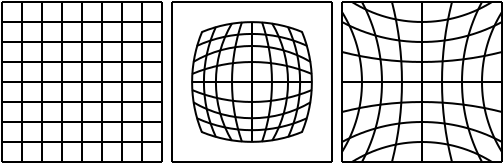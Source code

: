 <?xml version="1.0" encoding="UTF-8"?>
<dia:diagram xmlns:dia="http://www.lysator.liu.se/~alla/dia/">
  <dia:layer name="Background" visible="true">
    <dia:object type="Standard - Line" version="0" id="O0">
      <dia:attribute name="obj_pos">
        <dia:point val="6.5,6"/>
      </dia:attribute>
      <dia:attribute name="obj_bb">
        <dia:rectangle val="6.45,5.95;6.55,14.05"/>
      </dia:attribute>
      <dia:attribute name="conn_endpoints">
        <dia:point val="6.5,6"/>
        <dia:point val="6.5,14"/>
      </dia:attribute>
      <dia:attribute name="numcp">
        <dia:int val="1"/>
      </dia:attribute>
    </dia:object>
    <dia:object type="Standard - Line" version="0" id="O1">
      <dia:attribute name="obj_pos">
        <dia:point val="7.5,6"/>
      </dia:attribute>
      <dia:attribute name="obj_bb">
        <dia:rectangle val="7.45,5.95;7.55,14.05"/>
      </dia:attribute>
      <dia:attribute name="conn_endpoints">
        <dia:point val="7.5,6"/>
        <dia:point val="7.5,14"/>
      </dia:attribute>
      <dia:attribute name="numcp">
        <dia:int val="1"/>
      </dia:attribute>
    </dia:object>
    <dia:object type="Standard - Line" version="0" id="O2">
      <dia:attribute name="obj_pos">
        <dia:point val="8.5,6"/>
      </dia:attribute>
      <dia:attribute name="obj_bb">
        <dia:rectangle val="8.45,5.95;8.55,14.05"/>
      </dia:attribute>
      <dia:attribute name="conn_endpoints">
        <dia:point val="8.5,6"/>
        <dia:point val="8.5,14"/>
      </dia:attribute>
      <dia:attribute name="numcp">
        <dia:int val="1"/>
      </dia:attribute>
    </dia:object>
    <dia:object type="Standard - Line" version="0" id="O3">
      <dia:attribute name="obj_pos">
        <dia:point val="9.5,6"/>
      </dia:attribute>
      <dia:attribute name="obj_bb">
        <dia:rectangle val="9.45,5.95;9.55,14.05"/>
      </dia:attribute>
      <dia:attribute name="conn_endpoints">
        <dia:point val="9.5,6"/>
        <dia:point val="9.5,14"/>
      </dia:attribute>
      <dia:attribute name="numcp">
        <dia:int val="1"/>
      </dia:attribute>
    </dia:object>
    <dia:object type="Standard - Line" version="0" id="O4">
      <dia:attribute name="obj_pos">
        <dia:point val="10.5,6"/>
      </dia:attribute>
      <dia:attribute name="obj_bb">
        <dia:rectangle val="10.45,5.95;10.55,14.05"/>
      </dia:attribute>
      <dia:attribute name="conn_endpoints">
        <dia:point val="10.5,6"/>
        <dia:point val="10.5,14"/>
      </dia:attribute>
      <dia:attribute name="numcp">
        <dia:int val="1"/>
      </dia:attribute>
      <dia:connections>
        <dia:connection handle="0" to="O8" connection="0"/>
        <dia:connection handle="1" to="O16" connection="0"/>
      </dia:connections>
    </dia:object>
    <dia:object type="Standard - Line" version="0" id="O5">
      <dia:attribute name="obj_pos">
        <dia:point val="11.5,6"/>
      </dia:attribute>
      <dia:attribute name="obj_bb">
        <dia:rectangle val="11.45,5.95;11.55,14.05"/>
      </dia:attribute>
      <dia:attribute name="conn_endpoints">
        <dia:point val="11.5,6"/>
        <dia:point val="11.5,14"/>
      </dia:attribute>
      <dia:attribute name="numcp">
        <dia:int val="1"/>
      </dia:attribute>
    </dia:object>
    <dia:object type="Standard - Line" version="0" id="O6">
      <dia:attribute name="obj_pos">
        <dia:point val="12.5,6"/>
      </dia:attribute>
      <dia:attribute name="obj_bb">
        <dia:rectangle val="12.45,5.95;12.55,14.05"/>
      </dia:attribute>
      <dia:attribute name="conn_endpoints">
        <dia:point val="12.5,6"/>
        <dia:point val="12.5,14"/>
      </dia:attribute>
      <dia:attribute name="numcp">
        <dia:int val="1"/>
      </dia:attribute>
    </dia:object>
    <dia:object type="Standard - Line" version="0" id="O7">
      <dia:attribute name="obj_pos">
        <dia:point val="13.5,6"/>
      </dia:attribute>
      <dia:attribute name="obj_bb">
        <dia:rectangle val="13.45,5.95;13.55,14.05"/>
      </dia:attribute>
      <dia:attribute name="conn_endpoints">
        <dia:point val="13.5,6"/>
        <dia:point val="13.5,14"/>
      </dia:attribute>
      <dia:attribute name="numcp">
        <dia:int val="1"/>
      </dia:attribute>
    </dia:object>
    <dia:object type="Standard - Line" version="0" id="O8">
      <dia:attribute name="obj_pos">
        <dia:point val="6.5,6"/>
      </dia:attribute>
      <dia:attribute name="obj_bb">
        <dia:rectangle val="6.45,5.95;14.55,6.05"/>
      </dia:attribute>
      <dia:attribute name="conn_endpoints">
        <dia:point val="6.5,6"/>
        <dia:point val="14.5,6"/>
      </dia:attribute>
      <dia:attribute name="numcp">
        <dia:int val="1"/>
      </dia:attribute>
    </dia:object>
    <dia:object type="Standard - Line" version="0" id="O9">
      <dia:attribute name="obj_pos">
        <dia:point val="6.5,7"/>
      </dia:attribute>
      <dia:attribute name="obj_bb">
        <dia:rectangle val="6.45,6.95;14.55,7.05"/>
      </dia:attribute>
      <dia:attribute name="conn_endpoints">
        <dia:point val="6.5,7"/>
        <dia:point val="14.5,7"/>
      </dia:attribute>
      <dia:attribute name="numcp">
        <dia:int val="1"/>
      </dia:attribute>
    </dia:object>
    <dia:object type="Standard - Line" version="0" id="O10">
      <dia:attribute name="obj_pos">
        <dia:point val="6.5,8"/>
      </dia:attribute>
      <dia:attribute name="obj_bb">
        <dia:rectangle val="6.45,7.95;14.55,8.05"/>
      </dia:attribute>
      <dia:attribute name="conn_endpoints">
        <dia:point val="6.5,8"/>
        <dia:point val="14.5,8"/>
      </dia:attribute>
      <dia:attribute name="numcp">
        <dia:int val="1"/>
      </dia:attribute>
    </dia:object>
    <dia:object type="Standard - Line" version="0" id="O11">
      <dia:attribute name="obj_pos">
        <dia:point val="6.5,9"/>
      </dia:attribute>
      <dia:attribute name="obj_bb">
        <dia:rectangle val="6.45,8.95;14.55,9.05"/>
      </dia:attribute>
      <dia:attribute name="conn_endpoints">
        <dia:point val="6.5,9"/>
        <dia:point val="14.5,9"/>
      </dia:attribute>
      <dia:attribute name="numcp">
        <dia:int val="1"/>
      </dia:attribute>
    </dia:object>
    <dia:object type="Standard - Line" version="0" id="O12">
      <dia:attribute name="obj_pos">
        <dia:point val="14.5,10"/>
      </dia:attribute>
      <dia:attribute name="obj_bb">
        <dia:rectangle val="6.45,9.95;14.55,10.05"/>
      </dia:attribute>
      <dia:attribute name="conn_endpoints">
        <dia:point val="14.5,10"/>
        <dia:point val="6.5,10"/>
      </dia:attribute>
      <dia:attribute name="numcp">
        <dia:int val="1"/>
      </dia:attribute>
      <dia:connections>
        <dia:connection handle="0" to="O17" connection="0"/>
        <dia:connection handle="1" to="O0" connection="0"/>
      </dia:connections>
    </dia:object>
    <dia:object type="Standard - Line" version="0" id="O13">
      <dia:attribute name="obj_pos">
        <dia:point val="6.5,11"/>
      </dia:attribute>
      <dia:attribute name="obj_bb">
        <dia:rectangle val="6.45,10.95;14.55,11.05"/>
      </dia:attribute>
      <dia:attribute name="conn_endpoints">
        <dia:point val="6.5,11"/>
        <dia:point val="14.5,11"/>
      </dia:attribute>
      <dia:attribute name="numcp">
        <dia:int val="1"/>
      </dia:attribute>
    </dia:object>
    <dia:object type="Standard - Line" version="0" id="O14">
      <dia:attribute name="obj_pos">
        <dia:point val="6.5,12"/>
      </dia:attribute>
      <dia:attribute name="obj_bb">
        <dia:rectangle val="6.45,11.95;14.55,12.05"/>
      </dia:attribute>
      <dia:attribute name="conn_endpoints">
        <dia:point val="6.5,12"/>
        <dia:point val="14.5,12"/>
      </dia:attribute>
      <dia:attribute name="numcp">
        <dia:int val="1"/>
      </dia:attribute>
    </dia:object>
    <dia:object type="Standard - Line" version="0" id="O15">
      <dia:attribute name="obj_pos">
        <dia:point val="6.5,13"/>
      </dia:attribute>
      <dia:attribute name="obj_bb">
        <dia:rectangle val="6.45,12.95;14.55,13.05"/>
      </dia:attribute>
      <dia:attribute name="conn_endpoints">
        <dia:point val="6.5,13"/>
        <dia:point val="14.5,13"/>
      </dia:attribute>
      <dia:attribute name="numcp">
        <dia:int val="1"/>
      </dia:attribute>
    </dia:object>
    <dia:object type="Standard - Line" version="0" id="O16">
      <dia:attribute name="obj_pos">
        <dia:point val="6.5,14"/>
      </dia:attribute>
      <dia:attribute name="obj_bb">
        <dia:rectangle val="6.45,13.95;14.55,14.05"/>
      </dia:attribute>
      <dia:attribute name="conn_endpoints">
        <dia:point val="6.5,14"/>
        <dia:point val="14.5,14"/>
      </dia:attribute>
      <dia:attribute name="numcp">
        <dia:int val="1"/>
      </dia:attribute>
    </dia:object>
    <dia:object type="Standard - Line" version="0" id="O17">
      <dia:attribute name="obj_pos">
        <dia:point val="14.5,6"/>
      </dia:attribute>
      <dia:attribute name="obj_bb">
        <dia:rectangle val="14.45,5.95;14.55,14.05"/>
      </dia:attribute>
      <dia:attribute name="conn_endpoints">
        <dia:point val="14.5,6"/>
        <dia:point val="14.5,14"/>
      </dia:attribute>
      <dia:attribute name="numcp">
        <dia:int val="1"/>
      </dia:attribute>
    </dia:object>
    <dia:object type="Standard - Line" version="0" id="O18">
      <dia:attribute name="obj_pos">
        <dia:point val="15,6"/>
      </dia:attribute>
      <dia:attribute name="obj_bb">
        <dia:rectangle val="14.95,5.95;23.05,6.05"/>
      </dia:attribute>
      <dia:attribute name="conn_endpoints">
        <dia:point val="15,6"/>
        <dia:point val="23,6"/>
      </dia:attribute>
      <dia:attribute name="numcp">
        <dia:int val="1"/>
      </dia:attribute>
    </dia:object>
    <dia:object type="Standard - Line" version="0" id="O19">
      <dia:attribute name="obj_pos">
        <dia:point val="15,6"/>
      </dia:attribute>
      <dia:attribute name="obj_bb">
        <dia:rectangle val="14.95,5.95;15.05,14.05"/>
      </dia:attribute>
      <dia:attribute name="conn_endpoints">
        <dia:point val="15,6"/>
        <dia:point val="15,14"/>
      </dia:attribute>
      <dia:attribute name="numcp">
        <dia:int val="1"/>
      </dia:attribute>
    </dia:object>
    <dia:object type="Standard - Line" version="0" id="O20">
      <dia:attribute name="obj_pos">
        <dia:point val="15,14"/>
      </dia:attribute>
      <dia:attribute name="obj_bb">
        <dia:rectangle val="14.95,13.95;23.05,14.05"/>
      </dia:attribute>
      <dia:attribute name="conn_endpoints">
        <dia:point val="15,14"/>
        <dia:point val="23,14"/>
      </dia:attribute>
      <dia:attribute name="numcp">
        <dia:int val="1"/>
      </dia:attribute>
    </dia:object>
    <dia:object type="Standard - Line" version="0" id="O21">
      <dia:attribute name="obj_pos">
        <dia:point val="23,6"/>
      </dia:attribute>
      <dia:attribute name="obj_bb">
        <dia:rectangle val="22.95,5.95;23.05,14.05"/>
      </dia:attribute>
      <dia:attribute name="conn_endpoints">
        <dia:point val="23,6"/>
        <dia:point val="23,14"/>
      </dia:attribute>
      <dia:attribute name="numcp">
        <dia:int val="1"/>
      </dia:attribute>
    </dia:object>
    <dia:object type="Standard - Line" version="0" id="O22">
      <dia:attribute name="obj_pos">
        <dia:point val="16,10"/>
      </dia:attribute>
      <dia:attribute name="obj_bb">
        <dia:rectangle val="15.95,9.95;22.05,10.05"/>
      </dia:attribute>
      <dia:attribute name="conn_endpoints">
        <dia:point val="16,10"/>
        <dia:point val="22,10"/>
      </dia:attribute>
      <dia:attribute name="numcp">
        <dia:int val="1"/>
      </dia:attribute>
    </dia:object>
    <dia:object type="Standard - Line" version="0" id="O23">
      <dia:attribute name="obj_pos">
        <dia:point val="19,7"/>
      </dia:attribute>
      <dia:attribute name="obj_bb">
        <dia:rectangle val="18.95,6.95;19.05,13.05"/>
      </dia:attribute>
      <dia:attribute name="conn_endpoints">
        <dia:point val="19,7"/>
        <dia:point val="19,13"/>
      </dia:attribute>
      <dia:attribute name="numcp">
        <dia:int val="1"/>
      </dia:attribute>
    </dia:object>
    <dia:object type="Standard - Arc" version="0" id="O24">
      <dia:attribute name="obj_pos">
        <dia:point val="18.5,7"/>
      </dia:attribute>
      <dia:attribute name="obj_bb">
        <dia:rectangle val="17.95,6.95;18.55,13.05"/>
      </dia:attribute>
      <dia:attribute name="conn_endpoints">
        <dia:point val="18.5,7"/>
        <dia:point val="18.5,13"/>
      </dia:attribute>
      <dia:attribute name="curve_distance">
        <dia:real val="0.5"/>
      </dia:attribute>
    </dia:object>
    <dia:object type="Standard - Arc" version="0" id="O25">
      <dia:attribute name="obj_pos">
        <dia:point val="17.999,7.067"/>
      </dia:attribute>
      <dia:attribute name="obj_bb">
        <dia:rectangle val="17.146,7.017;18.049,12.99"/>
      </dia:attribute>
      <dia:attribute name="conn_endpoints">
        <dia:point val="17.999,7.067"/>
        <dia:point val="17.993,12.94"/>
      </dia:attribute>
      <dia:attribute name="curve_distance">
        <dia:real val="0.8"/>
      </dia:attribute>
    </dia:object>
    <dia:object type="Standard - Arc" version="0" id="O26">
      <dia:attribute name="obj_pos">
        <dia:point val="17.196,7.242"/>
      </dia:attribute>
      <dia:attribute name="obj_bb">
        <dia:rectangle val="16.546,7.192;17.247,12.806"/>
      </dia:attribute>
      <dia:attribute name="conn_endpoints">
        <dia:point val="17.196,7.242"/>
        <dia:point val="17.197,12.756"/>
      </dia:attribute>
      <dia:attribute name="curve_distance">
        <dia:real val="0.6"/>
      </dia:attribute>
    </dia:object>
    <dia:object type="Standard - Arc" version="0" id="O27">
      <dia:attribute name="obj_pos">
        <dia:point val="16.509,7.482"/>
      </dia:attribute>
      <dia:attribute name="obj_bb">
        <dia:rectangle val="15.955,7.432;16.559,12.577"/>
      </dia:attribute>
      <dia:attribute name="conn_endpoints">
        <dia:point val="16.509,7.482"/>
        <dia:point val="16.501,12.527"/>
      </dia:attribute>
      <dia:attribute name="curve_distance">
        <dia:real val="0.5"/>
      </dia:attribute>
    </dia:object>
    <dia:object type="Standard - Arc" version="0" id="O28">
      <dia:attribute name="obj_pos">
        <dia:point val="19.5,7"/>
      </dia:attribute>
      <dia:attribute name="obj_bb">
        <dia:rectangle val="19.45,6.95;20.05,13.05"/>
      </dia:attribute>
      <dia:attribute name="conn_endpoints">
        <dia:point val="19.5,7"/>
        <dia:point val="19.5,13"/>
      </dia:attribute>
      <dia:attribute name="curve_distance">
        <dia:real val="-0.5"/>
      </dia:attribute>
    </dia:object>
    <dia:object type="Standard - Arc" version="0" id="O29">
      <dia:attribute name="obj_pos">
        <dia:point val="20,7.058"/>
      </dia:attribute>
      <dia:attribute name="obj_bb">
        <dia:rectangle val="19.95,7.008;20.853,12.99"/>
      </dia:attribute>
      <dia:attribute name="conn_endpoints">
        <dia:point val="20,7.058"/>
        <dia:point val="20.006,12.94"/>
      </dia:attribute>
      <dia:attribute name="curve_distance">
        <dia:real val="-0.8"/>
      </dia:attribute>
    </dia:object>
    <dia:object type="Standard - Arc" version="0" id="O30">
      <dia:attribute name="obj_pos">
        <dia:point val="20.803,7.251"/>
      </dia:attribute>
      <dia:attribute name="obj_bb">
        <dia:rectangle val="20.753,7.201;21.456,12.809"/>
      </dia:attribute>
      <dia:attribute name="conn_endpoints">
        <dia:point val="20.803,7.251"/>
        <dia:point val="20.809,12.759"/>
      </dia:attribute>
      <dia:attribute name="curve_distance">
        <dia:real val="-0.6"/>
      </dia:attribute>
    </dia:object>
    <dia:object type="Standard - Arc" version="0" id="O31">
      <dia:attribute name="obj_pos">
        <dia:point val="21.495,7.479"/>
      </dia:attribute>
      <dia:attribute name="obj_bb">
        <dia:rectangle val="21.445,7.429;22.045,12.571"/>
      </dia:attribute>
      <dia:attribute name="conn_endpoints">
        <dia:point val="21.495,7.479"/>
        <dia:point val="21.495,12.521"/>
      </dia:attribute>
      <dia:attribute name="curve_distance">
        <dia:real val="-0.5"/>
      </dia:attribute>
    </dia:object>
    <dia:object type="Standard - Arc" version="0" id="O32">
      <dia:attribute name="obj_pos">
        <dia:point val="16.484,7.507"/>
      </dia:attribute>
      <dia:attribute name="obj_bb">
        <dia:rectangle val="16.434,6.955;21.57,7.557"/>
      </dia:attribute>
      <dia:attribute name="conn_endpoints">
        <dia:point val="16.484,7.507"/>
        <dia:point val="21.52,7.504"/>
      </dia:attribute>
      <dia:attribute name="curve_distance">
        <dia:real val="-0.5"/>
      </dia:attribute>
    </dia:object>
    <dia:object type="Standard - Arc" version="0" id="O33">
      <dia:attribute name="obj_pos">
        <dia:point val="16.476,12.496"/>
      </dia:attribute>
      <dia:attribute name="obj_bb">
        <dia:rectangle val="16.426,12.443;21.57,13.044"/>
      </dia:attribute>
      <dia:attribute name="conn_endpoints">
        <dia:point val="16.476,12.496"/>
        <dia:point val="21.52,12.493"/>
      </dia:attribute>
      <dia:attribute name="curve_distance">
        <dia:real val="0.5"/>
      </dia:attribute>
    </dia:object>
    <dia:object type="Standard - Arc" version="0" id="O34">
      <dia:attribute name="obj_pos">
        <dia:point val="16,9.6"/>
      </dia:attribute>
      <dia:attribute name="obj_bb">
        <dia:rectangle val="15.95,8.95;22.05,9.65"/>
      </dia:attribute>
      <dia:attribute name="conn_endpoints">
        <dia:point val="16,9.6"/>
        <dia:point val="22,9.6"/>
      </dia:attribute>
      <dia:attribute name="curve_distance">
        <dia:real val="-0.6"/>
      </dia:attribute>
    </dia:object>
    <dia:object type="Standard - Arc" version="0" id="O35">
      <dia:attribute name="obj_pos">
        <dia:point val="16.062,8.997"/>
      </dia:attribute>
      <dia:attribute name="obj_bb">
        <dia:rectangle val="16.012,8.149;21.991,9.051"/>
      </dia:attribute>
      <dia:attribute name="conn_endpoints">
        <dia:point val="16.062,8.997"/>
        <dia:point val="21.941,9.001"/>
      </dia:attribute>
      <dia:attribute name="curve_distance">
        <dia:real val="-0.8"/>
      </dia:attribute>
    </dia:object>
    <dia:object type="Standard - Arc" version="0" id="O36">
      <dia:attribute name="obj_pos">
        <dia:point val="16.237,8.197"/>
      </dia:attribute>
      <dia:attribute name="obj_bb">
        <dia:rectangle val="16.187,7.547;21.812,8.247"/>
      </dia:attribute>
      <dia:attribute name="conn_endpoints">
        <dia:point val="16.237,8.197"/>
        <dia:point val="21.762,8.197"/>
      </dia:attribute>
      <dia:attribute name="curve_distance">
        <dia:real val="-0.6"/>
      </dia:attribute>
    </dia:object>
    <dia:object type="Standard - Arc" version="0" id="O37">
      <dia:attribute name="obj_pos">
        <dia:point val="16,10.4"/>
      </dia:attribute>
      <dia:attribute name="obj_bb">
        <dia:rectangle val="15.95,10.35;22.05,11.05"/>
      </dia:attribute>
      <dia:attribute name="conn_endpoints">
        <dia:point val="16,10.4"/>
        <dia:point val="22,10.4"/>
      </dia:attribute>
      <dia:attribute name="curve_distance">
        <dia:real val="0.6"/>
      </dia:attribute>
    </dia:object>
    <dia:object type="Standard - Arc" version="0" id="O38">
      <dia:attribute name="obj_pos">
        <dia:point val="16.062,11.013"/>
      </dia:attribute>
      <dia:attribute name="obj_bb">
        <dia:rectangle val="16.012,10.96;21.991,11.862"/>
      </dia:attribute>
      <dia:attribute name="conn_endpoints">
        <dia:point val="16.062,11.013"/>
        <dia:point val="21.941,11.01"/>
      </dia:attribute>
      <dia:attribute name="curve_distance">
        <dia:real val="0.8"/>
      </dia:attribute>
    </dia:object>
    <dia:object type="Standard - Arc" version="0" id="O39">
      <dia:attribute name="obj_pos">
        <dia:point val="16.24,11.81"/>
      </dia:attribute>
      <dia:attribute name="obj_bb">
        <dia:rectangle val="16.19,11.76;21.803,12.46"/>
      </dia:attribute>
      <dia:attribute name="conn_endpoints">
        <dia:point val="16.24,11.81"/>
        <dia:point val="21.753,11.81"/>
      </dia:attribute>
      <dia:attribute name="curve_distance">
        <dia:real val="0.6"/>
      </dia:attribute>
    </dia:object>
    <dia:object type="Standard - Line" version="0" id="O40">
      <dia:attribute name="obj_pos">
        <dia:point val="23.5,6"/>
      </dia:attribute>
      <dia:attribute name="obj_bb">
        <dia:rectangle val="23.45,5.95;31.55,6.05"/>
      </dia:attribute>
      <dia:attribute name="conn_endpoints">
        <dia:point val="23.5,6"/>
        <dia:point val="31.5,6"/>
      </dia:attribute>
      <dia:attribute name="numcp">
        <dia:int val="1"/>
      </dia:attribute>
    </dia:object>
    <dia:object type="Standard - Line" version="0" id="O41">
      <dia:attribute name="obj_pos">
        <dia:point val="23.5,6"/>
      </dia:attribute>
      <dia:attribute name="obj_bb">
        <dia:rectangle val="23.45,5.95;23.55,14.05"/>
      </dia:attribute>
      <dia:attribute name="conn_endpoints">
        <dia:point val="23.5,6"/>
        <dia:point val="23.5,14"/>
      </dia:attribute>
      <dia:attribute name="numcp">
        <dia:int val="1"/>
      </dia:attribute>
    </dia:object>
    <dia:object type="Standard - Line" version="0" id="O42">
      <dia:attribute name="obj_pos">
        <dia:point val="23.5,14"/>
      </dia:attribute>
      <dia:attribute name="obj_bb">
        <dia:rectangle val="23.45,13.95;31.55,14.05"/>
      </dia:attribute>
      <dia:attribute name="conn_endpoints">
        <dia:point val="23.5,14"/>
        <dia:point val="31.5,14"/>
      </dia:attribute>
      <dia:attribute name="numcp">
        <dia:int val="1"/>
      </dia:attribute>
    </dia:object>
    <dia:object type="Standard - Line" version="0" id="O43">
      <dia:attribute name="obj_pos">
        <dia:point val="31.5,6"/>
      </dia:attribute>
      <dia:attribute name="obj_bb">
        <dia:rectangle val="31.45,5.95;31.55,14.05"/>
      </dia:attribute>
      <dia:attribute name="conn_endpoints">
        <dia:point val="31.5,6"/>
        <dia:point val="31.5,14"/>
      </dia:attribute>
      <dia:attribute name="numcp">
        <dia:int val="1"/>
      </dia:attribute>
    </dia:object>
    <dia:object type="Standard - Line" version="0" id="O44">
      <dia:attribute name="obj_pos">
        <dia:point val="27.5,6"/>
      </dia:attribute>
      <dia:attribute name="obj_bb">
        <dia:rectangle val="27.45,5.95;27.55,14.05"/>
      </dia:attribute>
      <dia:attribute name="conn_endpoints">
        <dia:point val="27.5,6"/>
        <dia:point val="27.5,14"/>
      </dia:attribute>
      <dia:attribute name="numcp">
        <dia:int val="1"/>
      </dia:attribute>
      <dia:connections>
        <dia:connection handle="0" to="O40" connection="0"/>
        <dia:connection handle="1" to="O42" connection="0"/>
      </dia:connections>
    </dia:object>
    <dia:object type="Standard - Line" version="0" id="O45">
      <dia:attribute name="obj_pos">
        <dia:point val="23.5,10"/>
      </dia:attribute>
      <dia:attribute name="obj_bb">
        <dia:rectangle val="23.45,9.95;31.55,10.05"/>
      </dia:attribute>
      <dia:attribute name="conn_endpoints">
        <dia:point val="23.5,10"/>
        <dia:point val="31.5,10"/>
      </dia:attribute>
      <dia:attribute name="numcp">
        <dia:int val="1"/>
      </dia:attribute>
      <dia:connections>
        <dia:connection handle="0" to="O41" connection="0"/>
        <dia:connection handle="1" to="O43" connection="0"/>
      </dia:connections>
    </dia:object>
    <dia:object type="Standard - Arc" version="0" id="O46">
      <dia:attribute name="obj_pos">
        <dia:point val="23.5,8.5"/>
      </dia:attribute>
      <dia:attribute name="obj_bb">
        <dia:rectangle val="23.45,8.45;31.55,9.05"/>
      </dia:attribute>
      <dia:attribute name="conn_endpoints">
        <dia:point val="23.5,8.5"/>
        <dia:point val="31.5,8.5"/>
      </dia:attribute>
      <dia:attribute name="curve_distance">
        <dia:real val="0.5"/>
      </dia:attribute>
    </dia:object>
    <dia:object type="Standard - Arc" version="0" id="O47">
      <dia:attribute name="obj_pos">
        <dia:point val="23.5,7"/>
      </dia:attribute>
      <dia:attribute name="obj_bb">
        <dia:rectangle val="23.45,6.95;31.55,8.05"/>
      </dia:attribute>
      <dia:attribute name="conn_endpoints">
        <dia:point val="23.5,7"/>
        <dia:point val="31.5,7"/>
      </dia:attribute>
      <dia:attribute name="curve_distance">
        <dia:real val="1"/>
      </dia:attribute>
    </dia:object>
    <dia:object type="Standard - Arc" version="0" id="O48">
      <dia:attribute name="obj_pos">
        <dia:point val="24,6"/>
      </dia:attribute>
      <dia:attribute name="obj_bb">
        <dia:rectangle val="23.95,5.95;31.05,7.05"/>
      </dia:attribute>
      <dia:attribute name="conn_endpoints">
        <dia:point val="24,6"/>
        <dia:point val="31,6"/>
      </dia:attribute>
      <dia:attribute name="curve_distance">
        <dia:real val="1"/>
      </dia:attribute>
    </dia:object>
    <dia:object type="Standard - Arc" version="0" id="O49">
      <dia:attribute name="obj_pos">
        <dia:point val="23.5,11.5"/>
      </dia:attribute>
      <dia:attribute name="obj_bb">
        <dia:rectangle val="23.45,10.95;31.55,11.55"/>
      </dia:attribute>
      <dia:attribute name="conn_endpoints">
        <dia:point val="23.5,11.5"/>
        <dia:point val="31.5,11.5"/>
      </dia:attribute>
      <dia:attribute name="curve_distance">
        <dia:real val="-0.5"/>
      </dia:attribute>
    </dia:object>
    <dia:object type="Standard - Arc" version="0" id="O50">
      <dia:attribute name="obj_pos">
        <dia:point val="23.5,13"/>
      </dia:attribute>
      <dia:attribute name="obj_bb">
        <dia:rectangle val="23.45,11.95;31.55,13.05"/>
      </dia:attribute>
      <dia:attribute name="conn_endpoints">
        <dia:point val="23.5,13"/>
        <dia:point val="31.5,13"/>
      </dia:attribute>
      <dia:attribute name="curve_distance">
        <dia:real val="-1"/>
      </dia:attribute>
    </dia:object>
    <dia:object type="Standard - Arc" version="0" id="O51">
      <dia:attribute name="obj_pos">
        <dia:point val="24,14"/>
      </dia:attribute>
      <dia:attribute name="obj_bb">
        <dia:rectangle val="23.95,12.95;31.05,14.05"/>
      </dia:attribute>
      <dia:attribute name="conn_endpoints">
        <dia:point val="24,14"/>
        <dia:point val="31,14"/>
      </dia:attribute>
      <dia:attribute name="curve_distance">
        <dia:real val="-1"/>
      </dia:attribute>
    </dia:object>
    <dia:object type="Standard - Arc" version="0" id="O52">
      <dia:attribute name="obj_pos">
        <dia:point val="26,6"/>
      </dia:attribute>
      <dia:attribute name="obj_bb">
        <dia:rectangle val="25.95,5.95;26.55,14.05"/>
      </dia:attribute>
      <dia:attribute name="conn_endpoints">
        <dia:point val="26,6"/>
        <dia:point val="26,14"/>
      </dia:attribute>
      <dia:attribute name="curve_distance">
        <dia:real val="-0.5"/>
      </dia:attribute>
    </dia:object>
    <dia:object type="Standard - Arc" version="0" id="O53">
      <dia:attribute name="obj_pos">
        <dia:point val="24.5,6"/>
      </dia:attribute>
      <dia:attribute name="obj_bb">
        <dia:rectangle val="24.45,5.95;25.55,14.05"/>
      </dia:attribute>
      <dia:attribute name="conn_endpoints">
        <dia:point val="24.5,6"/>
        <dia:point val="24.5,14"/>
      </dia:attribute>
      <dia:attribute name="curve_distance">
        <dia:real val="-1"/>
      </dia:attribute>
    </dia:object>
    <dia:object type="Standard - Arc" version="0" id="O54">
      <dia:attribute name="obj_pos">
        <dia:point val="23.5,6.5"/>
      </dia:attribute>
      <dia:attribute name="obj_bb">
        <dia:rectangle val="23.45,6.45;24.55,13.55"/>
      </dia:attribute>
      <dia:attribute name="conn_endpoints">
        <dia:point val="23.5,6.5"/>
        <dia:point val="23.5,13.5"/>
      </dia:attribute>
      <dia:attribute name="curve_distance">
        <dia:real val="-1"/>
      </dia:attribute>
    </dia:object>
    <dia:object type="Standard - Arc" version="0" id="O55">
      <dia:attribute name="obj_pos">
        <dia:point val="29,6"/>
      </dia:attribute>
      <dia:attribute name="obj_bb">
        <dia:rectangle val="28.45,5.95;29.05,14.05"/>
      </dia:attribute>
      <dia:attribute name="conn_endpoints">
        <dia:point val="29,6"/>
        <dia:point val="29,14"/>
      </dia:attribute>
      <dia:attribute name="curve_distance">
        <dia:real val="0.5"/>
      </dia:attribute>
    </dia:object>
    <dia:object type="Standard - Arc" version="0" id="O56">
      <dia:attribute name="obj_pos">
        <dia:point val="30.5,6"/>
      </dia:attribute>
      <dia:attribute name="obj_bb">
        <dia:rectangle val="29.45,5.95;30.55,14.05"/>
      </dia:attribute>
      <dia:attribute name="conn_endpoints">
        <dia:point val="30.5,6"/>
        <dia:point val="30.5,14"/>
      </dia:attribute>
      <dia:attribute name="curve_distance">
        <dia:real val="1"/>
      </dia:attribute>
    </dia:object>
    <dia:object type="Standard - Arc" version="0" id="O57">
      <dia:attribute name="obj_pos">
        <dia:point val="31.5,6.5"/>
      </dia:attribute>
      <dia:attribute name="obj_bb">
        <dia:rectangle val="30.45,6.45;31.55,13.55"/>
      </dia:attribute>
      <dia:attribute name="conn_endpoints">
        <dia:point val="31.5,6.5"/>
        <dia:point val="31.5,13.5"/>
      </dia:attribute>
      <dia:attribute name="curve_distance">
        <dia:real val="1"/>
      </dia:attribute>
    </dia:object>
  </dia:layer>
</dia:diagram>
